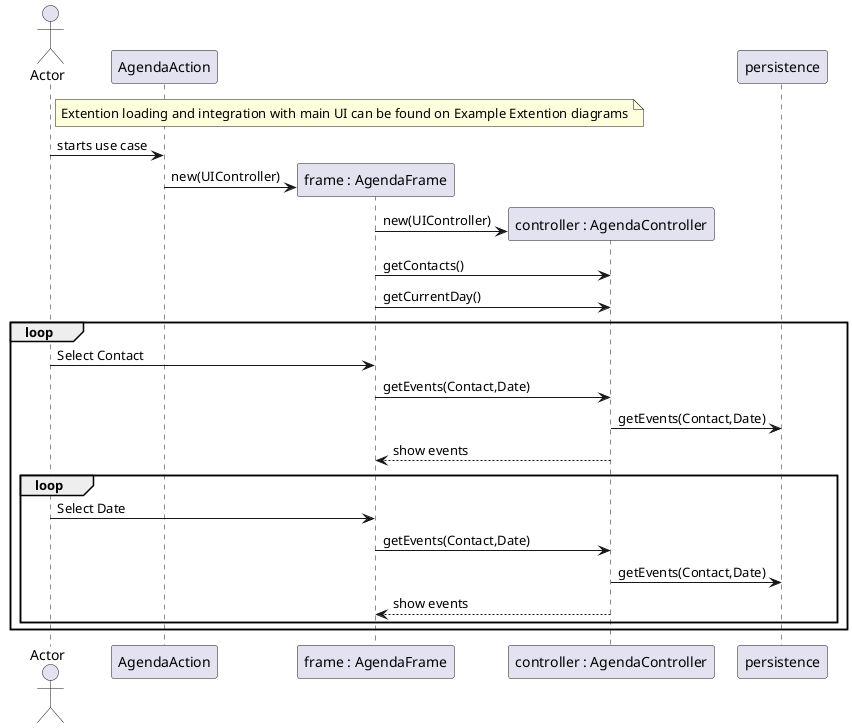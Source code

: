 @startuml doc-files/design_CRM_5_3.png
actor Actor

  participant "AgendaAction" as AgendaAction
  participant "frame : AgendaFrame" as AgendaFrame
  participant "controller : AgendaController" as AgendaController

  note right of Actor
        Extention loading and integration with main UI can be found on Example Extention diagrams
  end note

  Actor -> AgendaAction : starts use case
  create AgendaFrame
  AgendaAction -> AgendaFrame : new(UIController)
  create AgendaController
  AgendaFrame -> AgendaController : new(UIController)
  AgendaFrame -> AgendaController : getContacts()
  AgendaFrame -> AgendaController : getCurrentDay()
  loop
  Actor -> AgendaFrame : Select Contact
  AgendaFrame -> AgendaController : getEvents(Contact,Date)
  AgendaController -> persistence : getEvents(Contact,Date)
  AgendaController --> AgendaFrame : show events
  loop
  Actor -> AgendaFrame : Select Date
  AgendaFrame -> AgendaController : getEvents(Contact,Date)
  AgendaController -> persistence : getEvents(Contact,Date)
  AgendaController --> AgendaFrame : show events
  end
  end
@enduml